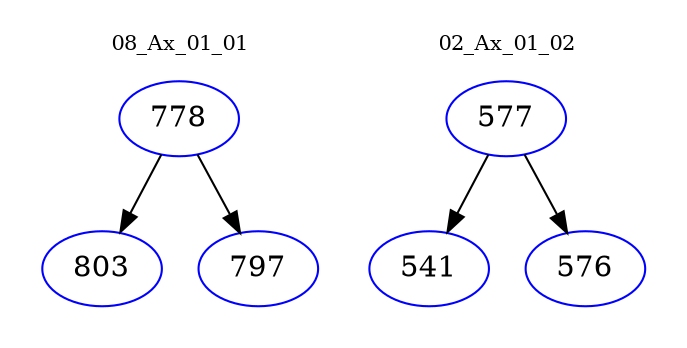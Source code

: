 digraph{
subgraph cluster_0 {
color = white
label = "08_Ax_01_01";
fontsize=10;
T0_778 [label="778", color="blue"]
T0_778 -> T0_803 [color="black"]
T0_803 [label="803", color="blue"]
T0_778 -> T0_797 [color="black"]
T0_797 [label="797", color="blue"]
}
subgraph cluster_1 {
color = white
label = "02_Ax_01_02";
fontsize=10;
T1_577 [label="577", color="blue"]
T1_577 -> T1_541 [color="black"]
T1_541 [label="541", color="blue"]
T1_577 -> T1_576 [color="black"]
T1_576 [label="576", color="blue"]
}
}
